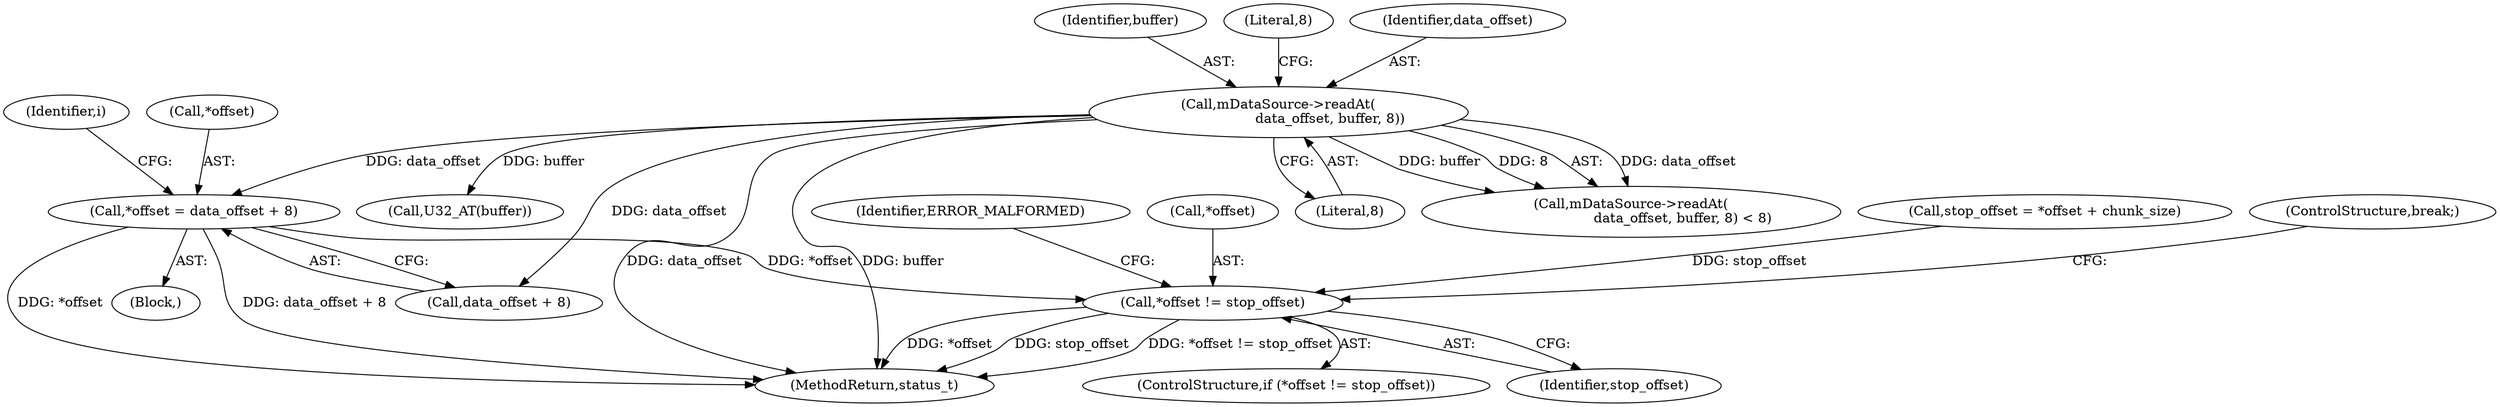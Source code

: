 digraph "0_Android_6fe85f7e15203e48df2cc3e8e1c4bc6ad49dc968@pointer" {
"1001449" [label="(Call,*offset = data_offset + 8)"];
"1001388" [label="(Call,mDataSource->readAt(\n                        data_offset, buffer, 8))"];
"1001482" [label="(Call,*offset != stop_offset)"];
"1001443" [label="(Call,stop_offset = *offset + chunk_size)"];
"1001388" [label="(Call,mDataSource->readAt(\n                        data_offset, buffer, 8))"];
"1001390" [label="(Identifier,buffer)"];
"1002927" [label="(MethodReturn,status_t)"];
"1001392" [label="(Literal,8)"];
"1001481" [label="(ControlStructure,if (*offset != stop_offset))"];
"1001485" [label="(Identifier,stop_offset)"];
"1001389" [label="(Identifier,data_offset)"];
"1001489" [label="(ControlStructure,break;)"];
"1001488" [label="(Identifier,ERROR_MALFORMED)"];
"1001450" [label="(Call,*offset)"];
"1001391" [label="(Literal,8)"];
"1001458" [label="(Identifier,i)"];
"1001398" [label="(Call,U32_AT(buffer))"];
"1001367" [label="(Block,)"];
"1001483" [label="(Call,*offset)"];
"1001482" [label="(Call,*offset != stop_offset)"];
"1001452" [label="(Call,data_offset + 8)"];
"1001449" [label="(Call,*offset = data_offset + 8)"];
"1001387" [label="(Call,mDataSource->readAt(\n                        data_offset, buffer, 8) < 8)"];
"1001449" -> "1001367"  [label="AST: "];
"1001449" -> "1001452"  [label="CFG: "];
"1001450" -> "1001449"  [label="AST: "];
"1001452" -> "1001449"  [label="AST: "];
"1001458" -> "1001449"  [label="CFG: "];
"1001449" -> "1002927"  [label="DDG: data_offset + 8"];
"1001449" -> "1002927"  [label="DDG: *offset"];
"1001388" -> "1001449"  [label="DDG: data_offset"];
"1001449" -> "1001482"  [label="DDG: *offset"];
"1001388" -> "1001387"  [label="AST: "];
"1001388" -> "1001391"  [label="CFG: "];
"1001389" -> "1001388"  [label="AST: "];
"1001390" -> "1001388"  [label="AST: "];
"1001391" -> "1001388"  [label="AST: "];
"1001392" -> "1001388"  [label="CFG: "];
"1001388" -> "1002927"  [label="DDG: data_offset"];
"1001388" -> "1002927"  [label="DDG: buffer"];
"1001388" -> "1001387"  [label="DDG: data_offset"];
"1001388" -> "1001387"  [label="DDG: buffer"];
"1001388" -> "1001387"  [label="DDG: 8"];
"1001388" -> "1001398"  [label="DDG: buffer"];
"1001388" -> "1001452"  [label="DDG: data_offset"];
"1001482" -> "1001481"  [label="AST: "];
"1001482" -> "1001485"  [label="CFG: "];
"1001483" -> "1001482"  [label="AST: "];
"1001485" -> "1001482"  [label="AST: "];
"1001488" -> "1001482"  [label="CFG: "];
"1001489" -> "1001482"  [label="CFG: "];
"1001482" -> "1002927"  [label="DDG: *offset"];
"1001482" -> "1002927"  [label="DDG: stop_offset"];
"1001482" -> "1002927"  [label="DDG: *offset != stop_offset"];
"1001443" -> "1001482"  [label="DDG: stop_offset"];
}
